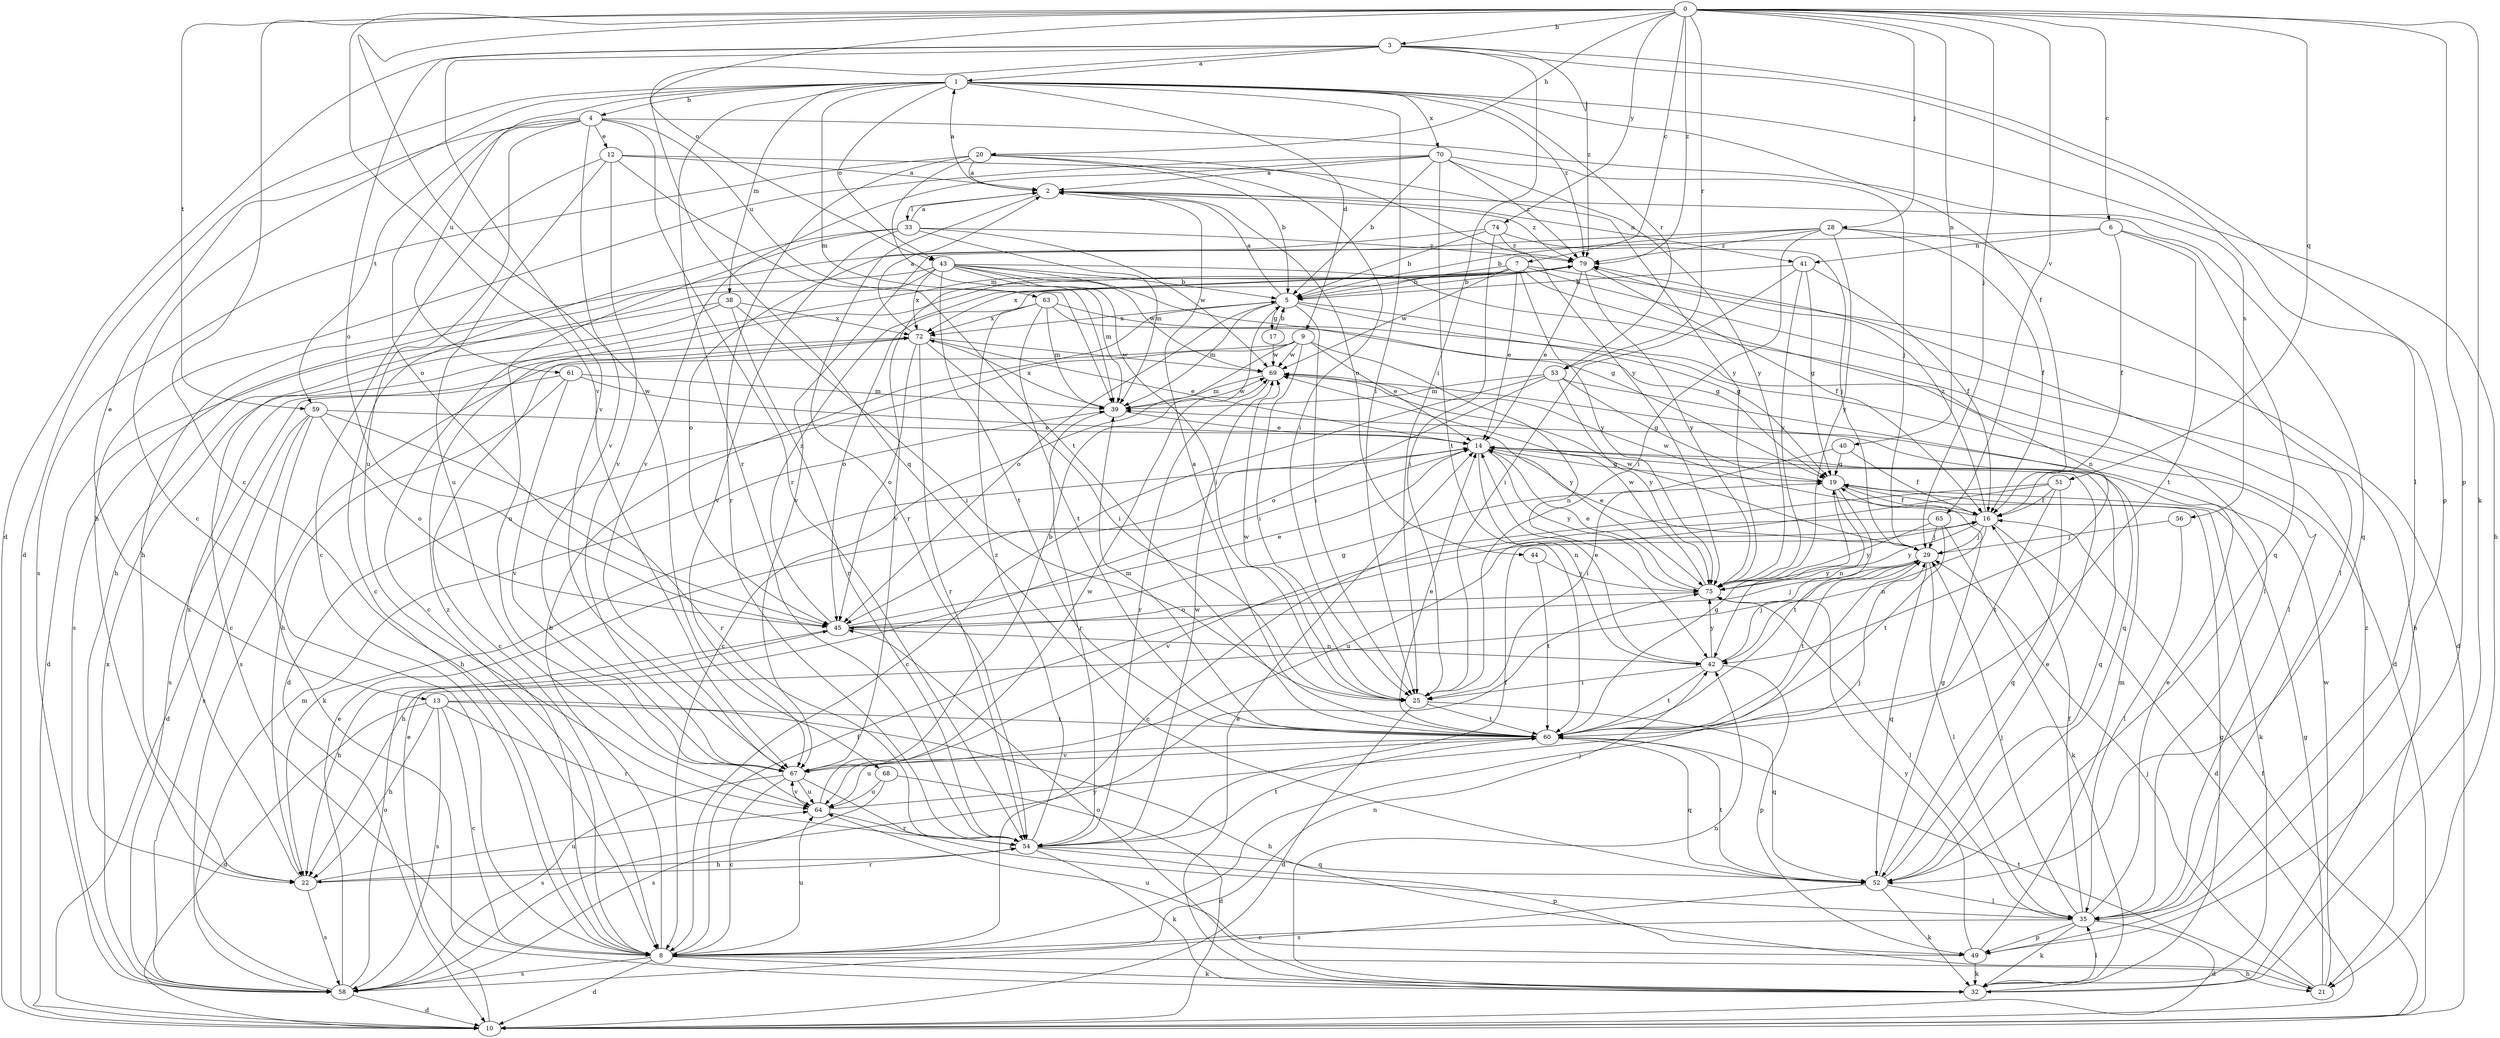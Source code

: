 strict digraph  {
0;
1;
2;
3;
4;
5;
6;
7;
8;
9;
10;
12;
13;
14;
16;
17;
19;
20;
21;
22;
25;
28;
29;
32;
33;
35;
38;
39;
40;
41;
42;
43;
44;
45;
49;
51;
52;
53;
54;
56;
58;
59;
60;
61;
63;
64;
65;
67;
68;
69;
70;
72;
74;
75;
79;
0 -> 3  [label=b];
0 -> 6  [label=c];
0 -> 7  [label=c];
0 -> 8  [label=c];
0 -> 20  [label=h];
0 -> 28  [label=j];
0 -> 29  [label=j];
0 -> 32  [label=k];
0 -> 40  [label=n];
0 -> 43  [label=o];
0 -> 49  [label=p];
0 -> 51  [label=q];
0 -> 53  [label=r];
0 -> 59  [label=t];
0 -> 65  [label=v];
0 -> 67  [label=v];
0 -> 68  [label=w];
0 -> 74  [label=y];
0 -> 79  [label=z];
1 -> 4  [label=b];
1 -> 8  [label=c];
1 -> 9  [label=d];
1 -> 10  [label=d];
1 -> 16  [label=f];
1 -> 21  [label=h];
1 -> 25  [label=i];
1 -> 38  [label=m];
1 -> 39  [label=m];
1 -> 43  [label=o];
1 -> 53  [label=r];
1 -> 54  [label=r];
1 -> 61  [label=u];
1 -> 70  [label=x];
1 -> 79  [label=z];
2 -> 1  [label=a];
2 -> 33  [label=l];
2 -> 41  [label=n];
2 -> 44  [label=o];
2 -> 52  [label=q];
2 -> 54  [label=r];
2 -> 79  [label=z];
3 -> 1  [label=a];
3 -> 10  [label=d];
3 -> 25  [label=i];
3 -> 35  [label=l];
3 -> 45  [label=o];
3 -> 49  [label=p];
3 -> 52  [label=q];
3 -> 67  [label=v];
3 -> 79  [label=z];
4 -> 12  [label=e];
4 -> 13  [label=e];
4 -> 45  [label=o];
4 -> 54  [label=r];
4 -> 56  [label=s];
4 -> 59  [label=t];
4 -> 63  [label=u];
4 -> 64  [label=u];
4 -> 67  [label=v];
5 -> 2  [label=a];
5 -> 10  [label=d];
5 -> 17  [label=g];
5 -> 19  [label=g];
5 -> 25  [label=i];
5 -> 39  [label=m];
5 -> 45  [label=o];
5 -> 72  [label=x];
6 -> 16  [label=f];
6 -> 41  [label=n];
6 -> 52  [label=q];
6 -> 60  [label=t];
6 -> 67  [label=v];
7 -> 5  [label=b];
7 -> 8  [label=c];
7 -> 10  [label=d];
7 -> 14  [label=e];
7 -> 21  [label=h];
7 -> 42  [label=n];
7 -> 67  [label=v];
7 -> 69  [label=w];
7 -> 72  [label=x];
7 -> 75  [label=y];
8 -> 5  [label=b];
8 -> 10  [label=d];
8 -> 16  [label=f];
8 -> 21  [label=h];
8 -> 29  [label=j];
8 -> 32  [label=k];
8 -> 42  [label=n];
8 -> 58  [label=s];
8 -> 64  [label=u];
8 -> 79  [label=z];
9 -> 8  [label=c];
9 -> 10  [label=d];
9 -> 14  [label=e];
9 -> 25  [label=i];
9 -> 42  [label=n];
9 -> 58  [label=s];
9 -> 69  [label=w];
10 -> 14  [label=e];
10 -> 16  [label=f];
12 -> 2  [label=a];
12 -> 8  [label=c];
12 -> 60  [label=t];
12 -> 64  [label=u];
12 -> 67  [label=v];
12 -> 75  [label=y];
13 -> 8  [label=c];
13 -> 10  [label=d];
13 -> 21  [label=h];
13 -> 22  [label=h];
13 -> 54  [label=r];
13 -> 58  [label=s];
13 -> 60  [label=t];
14 -> 19  [label=g];
14 -> 22  [label=h];
14 -> 42  [label=n];
14 -> 52  [label=q];
14 -> 75  [label=y];
16 -> 10  [label=d];
16 -> 29  [label=j];
16 -> 42  [label=n];
16 -> 69  [label=w];
16 -> 75  [label=y];
16 -> 79  [label=z];
17 -> 5  [label=b];
17 -> 69  [label=w];
19 -> 16  [label=f];
19 -> 32  [label=k];
19 -> 42  [label=n];
19 -> 60  [label=t];
20 -> 2  [label=a];
20 -> 5  [label=b];
20 -> 25  [label=i];
20 -> 39  [label=m];
20 -> 54  [label=r];
20 -> 58  [label=s];
20 -> 75  [label=y];
21 -> 19  [label=g];
21 -> 29  [label=j];
21 -> 60  [label=t];
21 -> 69  [label=w];
22 -> 54  [label=r];
22 -> 58  [label=s];
22 -> 64  [label=u];
22 -> 72  [label=x];
25 -> 10  [label=d];
25 -> 52  [label=q];
25 -> 60  [label=t];
25 -> 69  [label=w];
28 -> 5  [label=b];
28 -> 16  [label=f];
28 -> 22  [label=h];
28 -> 25  [label=i];
28 -> 35  [label=l];
28 -> 75  [label=y];
28 -> 79  [label=z];
29 -> 14  [label=e];
29 -> 22  [label=h];
29 -> 35  [label=l];
29 -> 52  [label=q];
29 -> 60  [label=t];
29 -> 69  [label=w];
29 -> 75  [label=y];
32 -> 14  [label=e];
32 -> 19  [label=g];
32 -> 35  [label=l];
32 -> 42  [label=n];
32 -> 45  [label=o];
32 -> 79  [label=z];
33 -> 2  [label=a];
33 -> 8  [label=c];
33 -> 39  [label=m];
33 -> 64  [label=u];
33 -> 67  [label=v];
33 -> 69  [label=w];
33 -> 79  [label=z];
35 -> 8  [label=c];
35 -> 10  [label=d];
35 -> 14  [label=e];
35 -> 16  [label=f];
35 -> 29  [label=j];
35 -> 32  [label=k];
35 -> 49  [label=p];
38 -> 8  [label=c];
38 -> 10  [label=d];
38 -> 25  [label=i];
38 -> 54  [label=r];
38 -> 72  [label=x];
39 -> 14  [label=e];
39 -> 54  [label=r];
39 -> 69  [label=w];
39 -> 72  [label=x];
40 -> 16  [label=f];
40 -> 19  [label=g];
40 -> 25  [label=i];
41 -> 5  [label=b];
41 -> 16  [label=f];
41 -> 19  [label=g];
41 -> 25  [label=i];
41 -> 75  [label=y];
42 -> 14  [label=e];
42 -> 25  [label=i];
42 -> 29  [label=j];
42 -> 49  [label=p];
42 -> 60  [label=t];
42 -> 75  [label=y];
43 -> 5  [label=b];
43 -> 19  [label=g];
43 -> 22  [label=h];
43 -> 25  [label=i];
43 -> 35  [label=l];
43 -> 39  [label=m];
43 -> 58  [label=s];
43 -> 60  [label=t];
43 -> 69  [label=w];
43 -> 72  [label=x];
44 -> 60  [label=t];
44 -> 75  [label=y];
45 -> 14  [label=e];
45 -> 19  [label=g];
45 -> 22  [label=h];
45 -> 29  [label=j];
45 -> 42  [label=n];
45 -> 79  [label=z];
49 -> 32  [label=k];
49 -> 39  [label=m];
49 -> 64  [label=u];
49 -> 75  [label=y];
51 -> 8  [label=c];
51 -> 16  [label=f];
51 -> 52  [label=q];
51 -> 60  [label=t];
51 -> 64  [label=u];
52 -> 14  [label=e];
52 -> 19  [label=g];
52 -> 32  [label=k];
52 -> 35  [label=l];
52 -> 58  [label=s];
52 -> 60  [label=t];
53 -> 8  [label=c];
53 -> 19  [label=g];
53 -> 39  [label=m];
53 -> 45  [label=o];
53 -> 52  [label=q];
53 -> 75  [label=y];
54 -> 16  [label=f];
54 -> 22  [label=h];
54 -> 32  [label=k];
54 -> 49  [label=p];
54 -> 52  [label=q];
54 -> 60  [label=t];
54 -> 69  [label=w];
54 -> 79  [label=z];
56 -> 29  [label=j];
56 -> 35  [label=l];
58 -> 10  [label=d];
58 -> 14  [label=e];
58 -> 39  [label=m];
58 -> 45  [label=o];
58 -> 72  [label=x];
58 -> 75  [label=y];
59 -> 10  [label=d];
59 -> 14  [label=e];
59 -> 32  [label=k];
59 -> 45  [label=o];
59 -> 54  [label=r];
59 -> 58  [label=s];
60 -> 2  [label=a];
60 -> 14  [label=e];
60 -> 19  [label=g];
60 -> 39  [label=m];
60 -> 52  [label=q];
60 -> 64  [label=u];
60 -> 67  [label=v];
61 -> 22  [label=h];
61 -> 39  [label=m];
61 -> 58  [label=s];
61 -> 67  [label=v];
61 -> 75  [label=y];
63 -> 19  [label=g];
63 -> 35  [label=l];
63 -> 39  [label=m];
63 -> 45  [label=o];
63 -> 60  [label=t];
63 -> 72  [label=x];
64 -> 29  [label=j];
64 -> 54  [label=r];
64 -> 67  [label=v];
64 -> 69  [label=w];
65 -> 29  [label=j];
65 -> 32  [label=k];
65 -> 60  [label=t];
65 -> 67  [label=v];
65 -> 75  [label=y];
67 -> 5  [label=b];
67 -> 8  [label=c];
67 -> 35  [label=l];
67 -> 58  [label=s];
67 -> 64  [label=u];
68 -> 10  [label=d];
68 -> 58  [label=s];
68 -> 64  [label=u];
69 -> 39  [label=m];
69 -> 54  [label=r];
70 -> 2  [label=a];
70 -> 5  [label=b];
70 -> 22  [label=h];
70 -> 29  [label=j];
70 -> 60  [label=t];
70 -> 67  [label=v];
70 -> 75  [label=y];
70 -> 79  [label=z];
72 -> 2  [label=a];
72 -> 8  [label=c];
72 -> 14  [label=e];
72 -> 25  [label=i];
72 -> 45  [label=o];
72 -> 54  [label=r];
72 -> 69  [label=w];
74 -> 5  [label=b];
74 -> 25  [label=i];
74 -> 29  [label=j];
74 -> 45  [label=o];
74 -> 79  [label=z];
75 -> 14  [label=e];
75 -> 35  [label=l];
75 -> 45  [label=o];
75 -> 69  [label=w];
79 -> 5  [label=b];
79 -> 14  [label=e];
79 -> 16  [label=f];
79 -> 75  [label=y];
}
